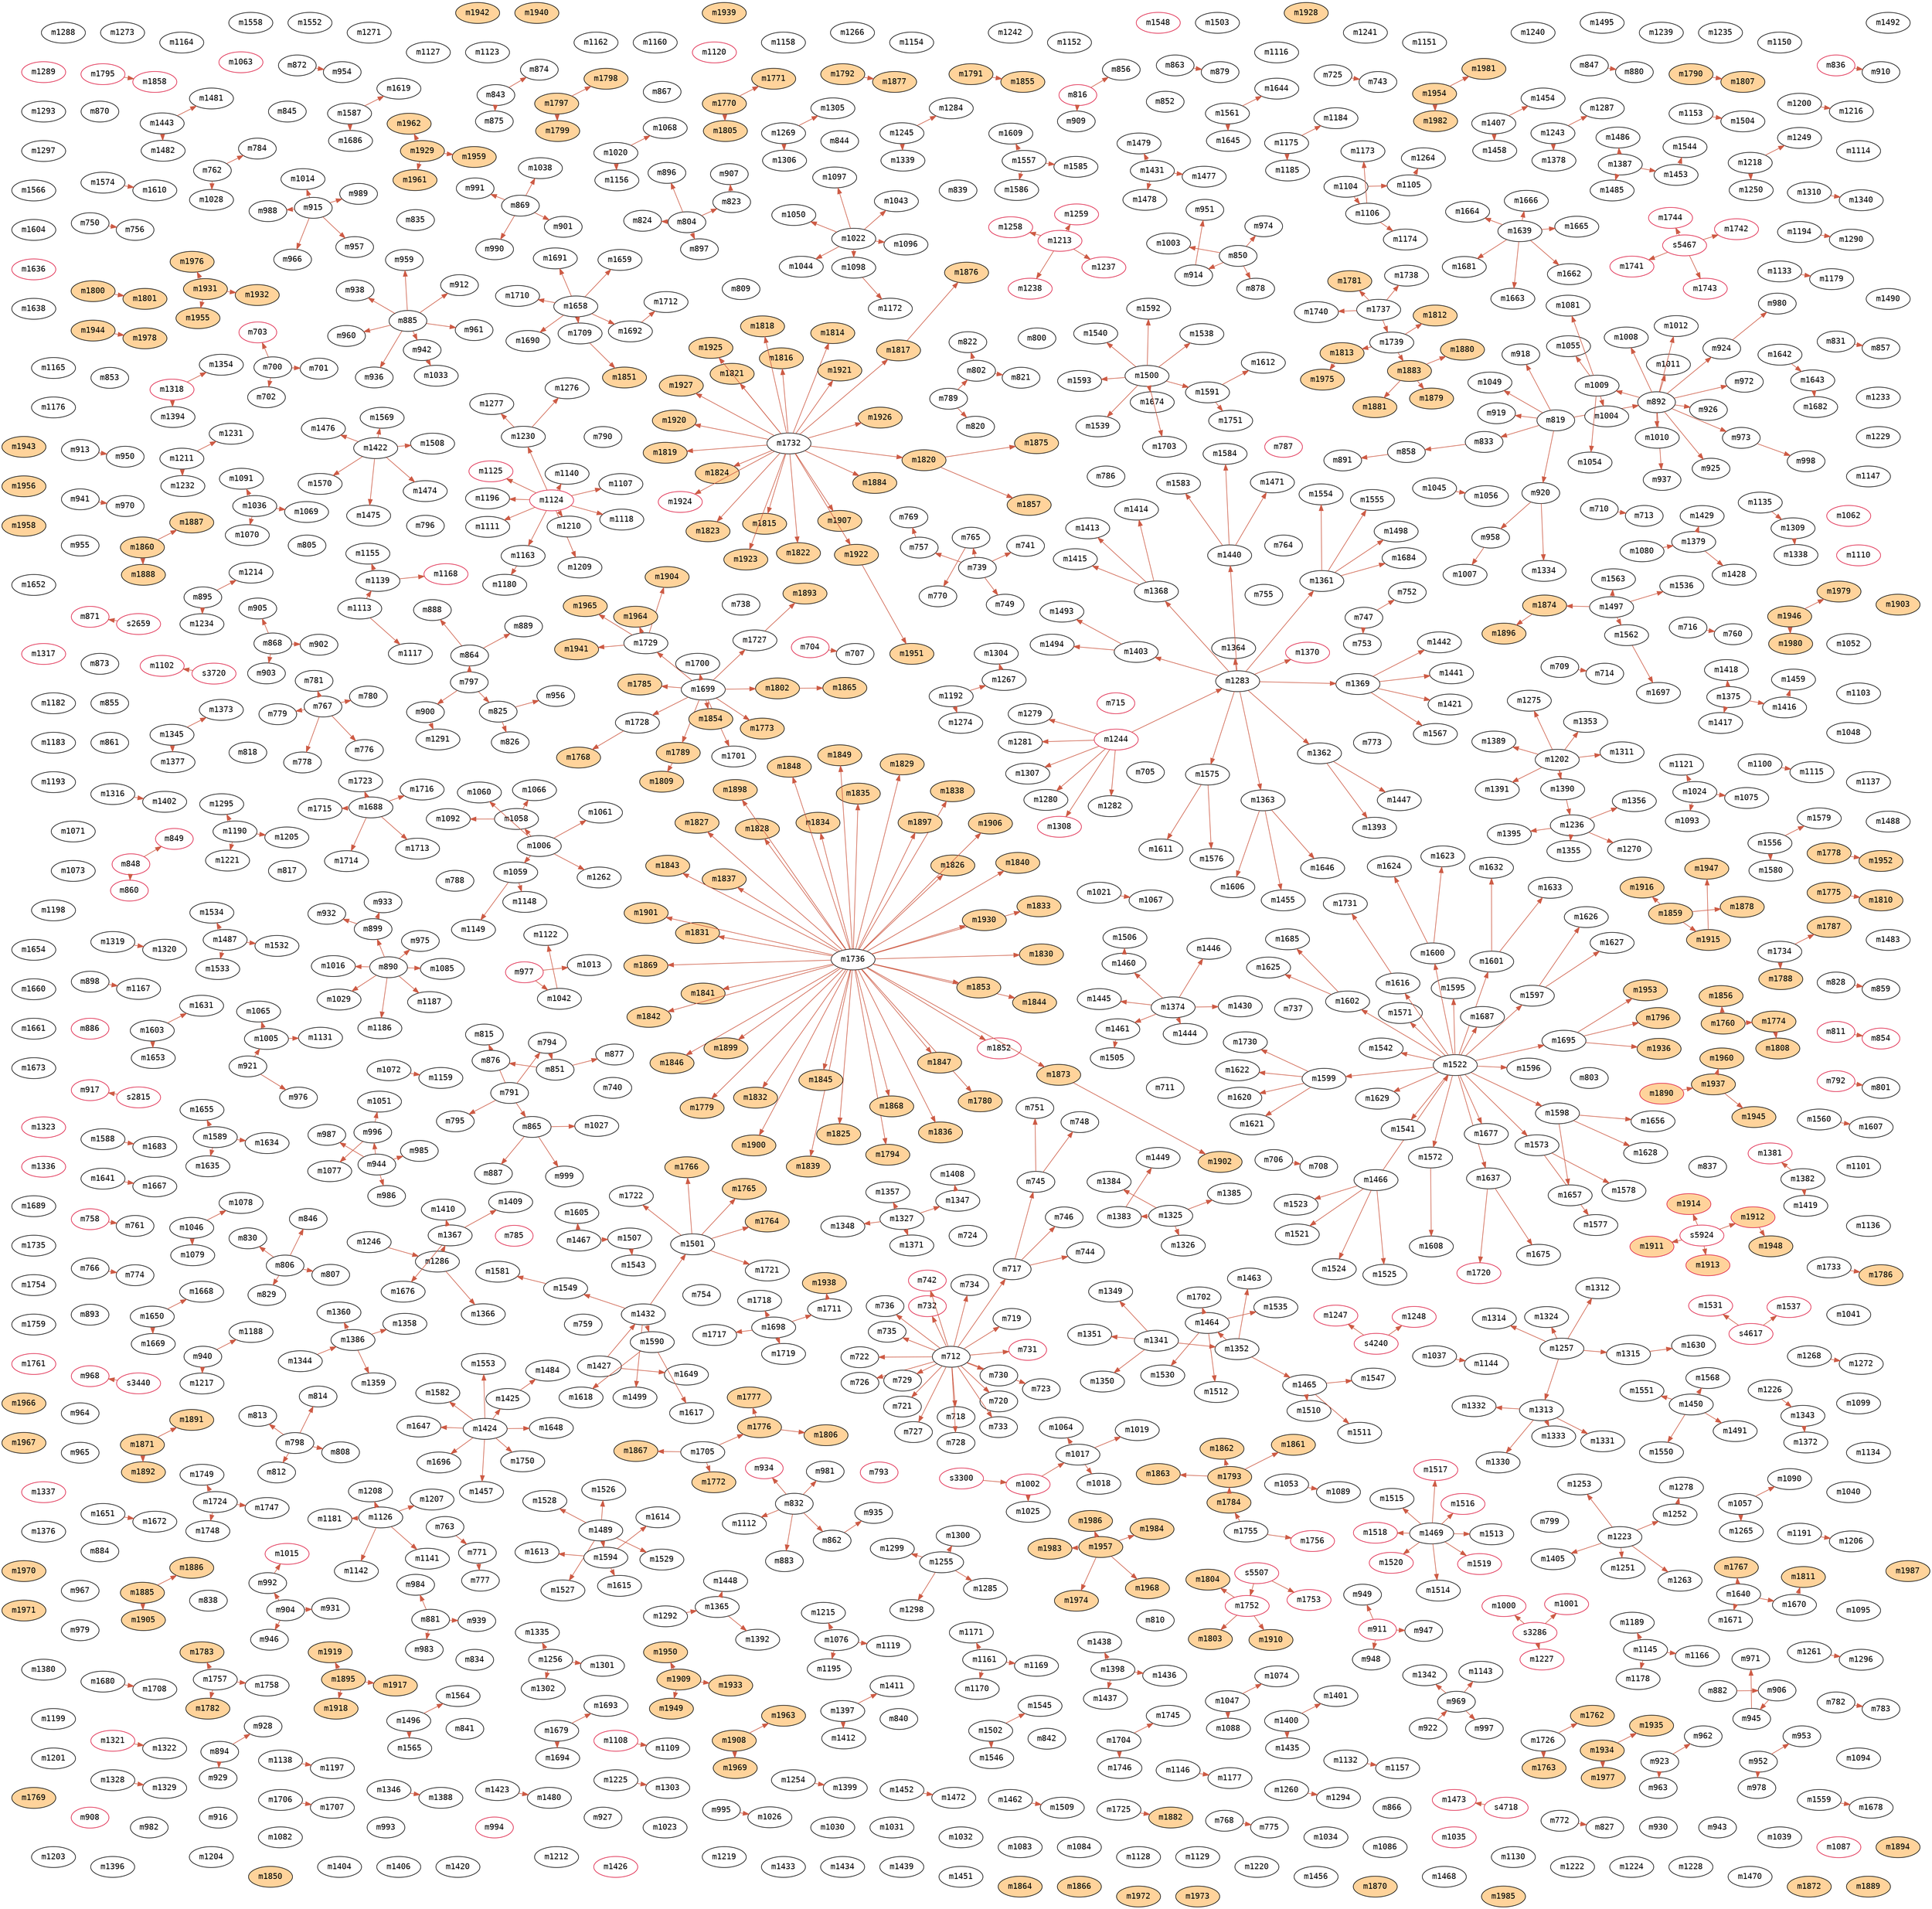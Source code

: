 digraph infections {
	graph [
		charset = "UTF-8",
		layout = fdp
	];
	node [
		fontname="Inconsolata",
		fontcolor = black,
		style = "solid,filled",
		color = black
		fillcolor = white
	];
	edge [
		color = coral3
	];
	m700;
	m701;
	m702;
	m703[color=crimson];
	m704[color=crimson];
	m705;
	m706;
	m707;
	m708;
	m709;
	m710;
	m711;
	m712;
	m713;
	m714;
	m715[color=crimson];
	m716;
	m717;
	m718;
	m719;
	m720;
	m721;
	m722;
	m723;
	m724;
	m725;
	m726;
	m727;
	m728;
	m729;
	m730;
	m731[color=crimson];
	m732[color=crimson];
	m733;
	m734;
	m735;
	m736;
	m737;
	m738;
	m739;
	m740;
	m741;
	m742[color=crimson];
	m743;
	m744;
	m745;
	m746;
	m747;
	m748;
	m749;
	m750;
	m751;
	m752;
	m753;
	m754;
	m755;
	m756;
	m757;
	m758[color=crimson];
	m759;
	m760;
	m761;
	m762;
	m763;
	m764;
	m765;
	m766;
	m767;
	m768;
	m769;
	m770;
	m771;
	m772;
	m773;
	m774;
	m775;
	m776;
	m777;
	m778;
	m779;
	m780;
	m781;
	m782;
	m783;
	m784;
	m785[color=crimson];
	m786;
	m787[color=crimson];
	m788;
	m789;
	m790;
	m791;
	m792[color=crimson];
	m793[color=crimson];
	m794;
	m795;
	m796;
	m797;
	m798;
	m799;
	m800;
	m801;
	m802;
	m803;
	m804;
	m805;
	m806;
	m807;
	m808;
	m809;
	m810;
	m811[color=crimson];
	m812;
	m813;
	m814;
	m815;
	m816[color=crimson];
	m817;
	m818;
	m819;
	m820;
	m821;
	m822;
	m823;
	m824;
	m825;
	m826;
	m827;
	m828;
	m829;
	m830;
	m831;
	m832;
	m833;
	m834;
	m835;
	m836[color=crimson];
	m837;
	m838;
	m839;
	m840;
	m841;
	m842;
	m843;
	m844;
	m845;
	m846;
	m847;
	m848[color=crimson];
	m849[color=crimson];
	m850;
	m851;
	m852;
	m853;
	m854[color=crimson];
	m855;
	m856;
	m857;
	m858;
	m859;
	m860[color=crimson];
	m861;
	m862;
	m863;
	m864;
	m865;
	m866;
	m867;
	m868;
	m869;
	m870;
	m871[color=crimson];
	m872;
	m873;
	m874;
	m875;
	m876;
	m877;
	m878;
	m879;
	m880;
	m881;
	m882;
	m883;
	m884;
	m885;
	m886[color=crimson];
	m887;
	m888;
	m889;
	m890;
	m891;
	m892;
	m893;
	m894;
	m895;
	m896;
	m897;
	m898;
	m899;
	m900;
	m901;
	m902;
	m903;
	m904;
	m905;
	m906;
	m907;
	m908[color=crimson];
	m909;
	m910;
	m911[color=crimson];
	m912;
	m913;
	m914;
	m915;
	m916;
	m917[color=crimson];
	m918;
	m919;
	m920;
	m921;
	m922;
	m923;
	m924;
	m925;
	m926;
	m927;
	m928;
	m929;
	m930;
	m931;
	m932;
	m933;
	m934[color=crimson];
	m935;
	m936;
	m937;
	m938;
	m939;
	m940;
	m941;
	m942;
	m943;
	m944;
	m945;
	m946;
	m947;
	m948;
	m949;
	m950;
	m951;
	m952;
	m953;
	m954;
	m955;
	m956;
	m957;
	m958;
	m959;
	m960;
	m961;
	m962;
	m963;
	m964;
	m965;
	m966;
	m967;
	m968[color=crimson];
	m969;
	m970;
	m971;
	m972;
	m973;
	m974;
	m975;
	m976;
	m977[color=crimson];
	m978;
	m979;
	m980;
	m981;
	m982;
	m983;
	m984;
	m985;
	m986;
	m987;
	m988;
	m989;
	m990;
	m991;
	m992;
	m993;
	m994[color=crimson];
	m995;
	m996;
	m997;
	m998;
	m999;
	m1000[color=crimson];
	m1001[color=crimson];
	m1002[color=crimson];
	m1003;
	m1004;
	m1005;
	m1006;
	m1007;
	m1008;
	m1009;
	m1010;
	m1011;
	m1012;
	m1013;
	m1014;
	m1015[color=crimson];
	m1016;
	m1017;
	m1018;
	m1019;
	m1020;
	m1021;
	m1022;
	m1023;
	m1024;
	m1025;
	m1026;
	m1027;
	m1028;
	m1029;
	m1030;
	m1031;
	m1032;
	m1033;
	m1034;
	m1035[color=crimson];
	m1036;
	m1037;
	m1038;
	m1039;
	m1040;
	m1041;
	m1042;
	m1043;
	m1044;
	m1045;
	m1046;
	m1047;
	m1048;
	m1049;
	m1050;
	m1051;
	m1052;
	m1053;
	m1054;
	m1055;
	m1056;
	m1057;
	m1058;
	m1059;
	m1060;
	m1061;
	m1062[color=crimson];
	m1063[color=crimson];
	m1064;
	m1065;
	m1066;
	m1067;
	m1068;
	m1069;
	m1070;
	m1071;
	m1072;
	m1073;
	m1074;
	m1075;
	m1076;
	m1077;
	m1078;
	m1079;
	m1080;
	m1081;
	m1082;
	m1083;
	m1084;
	m1085;
	m1086;
	m1087[color=crimson];
	m1088;
	m1089;
	m1090;
	m1091;
	m1092;
	m1093;
	m1094;
	m1095;
	m1096;
	m1097;
	m1098;
	m1099;
	m1100;
	m1101;
	m1102[color=crimson];
	m1103;
	m1104;
	m1105;
	m1106;
	m1108[color=crimson];
	m1109;
	m1110[color=crimson];
	m1111;
	m1112;
	m1113;
	m1114;
	m1115;
	m1116;
	m1117;
	m1118;
	m1119;
	m1120[color=crimson];
	m1121;
	m1122;
	m1123;
	m1124[color=crimson];
	m1125[color=crimson];
	m1126;
	m1107;
	m1127;
	m1128;
	m1129;
	m1130;
	m1131;
	m1132;
	m1133;
	m1134;
	m1135;
	m1136;
	m1137;
	m1138;
	m1139;
	m1140;
	m1141;
	m1142;
	m1143;
	m1144;
	m1145;
	m1146;
	m1147;
	m1148;
	m1149;
	m1150;
	m1151;
	m1152;
	m1153;
	m1154;
	m1155;
	m1156;
	m1157;
	m1158;
	m1159;
	m1160;
	m1161;
	m1162;
	m1163;
	m1164;
	m1165;
	m1166;
	m1167;
	m1168[color=crimson];
	m1169;
	m1170;
	m1171;
	m1172;
	m1173;
	m1174;
	m1175;
	m1176;
	m1177;
	m1178;
	m1179;
	m1180;
	m1181;
	m1182;
	m1183;
	m1184;
	m1185;
	m1186;
	m1187;
	m1188;
	m1189;
	m1190;
	m1191;
	m1192;
	m1193;
	m1194;
	m1195;
	m1196;
	m1197;
	m1198;
	m1199;
	m1200;
	m1201;
	m1202;
	m1203;
	m1204;
	m1205;
	m1206;
	m1207;
	m1208;
	m1209;
	m1210;
	m1211;
	m1212;
	m1213[color=crimson];
	m1214;
	m1215;
	m1216;
	m1217;
	m1218;
	m1219;
	m1220;
	m1221;
	m1222;
	m1223;
	m1224;
	m1225;
	m1226;
	m1227[color=crimson];
	m1228;
	m1229;
	m1230;
	m1231;
	m1232;
	m1233;
	m1234;
	m1235;
	m1236;
	m1237[color=crimson];
	m1238[color=crimson];
	m1239;
	m1240;
	m1241;
	m1242;
	m1243;
	m1244[color=crimson];
	m1245;
	m1246;
	m1247[color=crimson];
	m1248[color=crimson];
	m1249;
	m1250;
	m1251;
	m1252;
	m1253;
	m1254;
	m1255;
	m1256;
	m1257;
	m1258[color=crimson];
	m1259[color=crimson];
	m1260;
	m1261;
	m1262;
	m1263;
	m1264;
	m1266;
	m1267;
	m1268;
	m1269;
	m1270;
	m1271;
	m1272;
	m1273;
	m1274;
	m1275;
	m1276;
	m1277;
	m1278;
	m1279;
	m1280;
	m1281;
	m1282;
	m1283;
	m1284;
	m1285;
	m1286;
	m1287;
	m1288;
	m1289[color=crimson];
	m1290;
	m1291;
	m1292;
	m1293;
	m1265;
	m1294;
	m1295;
	m1296;
	m1297;
	m1298;
	m1299;
	m1300;
	m1301;
	m1302;
	m1303;
	m1304;
	m1305;
	m1306;
	m1307;
	m1308[color=crimson];
	m1309;
	m1310;
	m1311;
	m1312;
	m1313;
	m1314;
	m1315;
	m1316;
	m1317[color=crimson];
	m1318[color=crimson];
	m1319;
	m1320;
	m1321[color=crimson];
	m1322;
	m1323[color=crimson];
	m1324;
	m1325;
	m1326;
	m1327;
	m1328;
	m1329;
	m1330;
	m1331;
	m1332;
	m1333;
	m1334;
	m1335;
	m1336[color=crimson];
	m1337[color=crimson];
	m1338;
	m1339;
	m1340;
	m1341;
	m1342;
	m1343;
	m1344;
	m1345;
	m1346;
	m1347;
	m1348;
	m1349;
	m1350;
	m1351;
	m1352;
	m1353;
	m1354;
	m1355;
	m1356;
	m1357;
	m1358;
	m1359;
	m1360;
	m1361;
	m1362;
	m1363;
	m1364;
	m1365;
	m1366;
	m1367;
	m1368;
	m1369;
	m1370[color=crimson];
	m1371;
	m1372;
	m1373;
	m1374;
	m1375;
	m1376;
	m1377;
	m1378;
	m1379;
	m1380;
	m1381[color=crimson];
	m1382;
	m1383;
	m1384;
	m1385;
	m1386;
	m1387;
	m1388;
	m1389;
	m1390;
	m1391;
	m1392;
	m1393;
	m1394;
	m1395;
	m1396;
	m1397;
	m1398;
	m1399;
	m1400;
	m1401;
	m1402;
	m1403;
	m1404;
	m1405;
	m1406;
	m1407;
	m1408;
	m1409;
	m1410;
	m1411;
	m1412;
	m1413;
	m1414;
	m1415;
	m1416;
	m1417;
	m1418;
	m1419;
	m1420;
	m1421;
	m1422;
	m1423;
	m1424;
	m1425;
	m1426[color=crimson];
	m1427;
	m1428;
	m1429;
	m1430;
	m1431;
	m1432;
	m1433;
	m1434;
	m1435;
	m1436;
	m1437;
	m1438;
	m1439;
	m1440;
	m1441;
	m1442;
	m1443;
	m1444;
	m1445;
	m1446;
	m1447;
	m1448;
	m1449;
	m1450;
	m1451;
	m1452;
	m1453;
	m1454;
	m1455;
	m1456;
	m1457;
	m1458;
	m1459;
	m1460;
	m1461;
	m1462;
	m1463;
	m1464;
	m1465;
	m1466;
	m1467;
	m1468;
	m1469;
	m1470;
	m1471;
	m1472;
	m1473[color=crimson];
	m1474;
	m1475;
	m1476;
	m1477;
	m1478;
	m1479;
	m1480;
	m1481;
	m1482;
	m1483;
	m1484;
	m1485;
	m1486;
	m1487;
	m1488;
	m1489;
	m1490;
	m1491;
	m1492;
	m1493;
	m1494;
	m1495;
	m1496;
	m1497;
	m1498;
	m1499;
	m1500;
	m1501;
	m1502;
	m1503;
	m1504;
	m1505;
	m1506;
	m1507;
	m1508;
	m1509;
	m1510;
	m1511;
	m1512;
	m1513;
	m1514;
	m1515;
	m1516[color=crimson];
	m1517[color=crimson];
	m1518[color=crimson];
	m1519[color=crimson];
	m1520[color=crimson];
	m1521;
	m1522;
	m1523;
	m1524;
	m1525;
	m1526;
	m1527;
	m1528;
	m1529;
	m1530;
	m1531[color=crimson];
	m1532;
	m1533;
	m1534;
	m1535;
	m1536;
	m1537[color=crimson];
	m1538;
	m1539;
	m1540;
	m1541;
	m1542;
	m1543;
	m1544;
	m1545;
	m1546;
	m1547;
	m1548[color=crimson];
	m1549;
	m1550;
	m1551;
	m1552;
	m1553;
	m1554;
	m1555;
	m1556;
	m1557;
	m1558;
	m1559;
	m1560;
	m1561;
	m1562;
	m1563;
	m1564;
	m1565;
	m1566;
	m1567;
	m1568;
	m1569;
	m1570;
	m1571;
	m1572;
	m1573;
	m1574;
	m1575;
	m1576;
	m1577;
	m1578;
	m1579;
	m1580;
	m1581;
	m1582;
	m1583;
	m1584;
	m1585;
	m1586;
	m1587;
	m1588;
	m1589;
	m1590;
	m1591;
	m1592;
	m1593;
	m1594;
	m1595;
	m1596;
	m1597;
	m1598;
	m1599;
	m1600;
	m1601;
	m1602;
	m1603;
	m1604;
	m1605;
	m1606;
	m1607;
	m1608;
	m1609;
	m1610;
	m1611;
	m1612;
	m1613;
	m1614;
	m1615;
	m1616;
	m1617;
	m1618;
	m1619;
	m1620;
	m1621;
	m1622;
	m1623;
	m1624;
	m1625;
	m1626;
	m1627;
	m1628;
	m1629;
	m1630;
	m1631;
	m1632;
	m1633;
	m1634;
	m1635;
	m1636[color=crimson];
	m1637;
	m1638;
	m1639;
	m1640;
	m1641;
	m1642;
	m1643;
	m1644;
	m1645;
	m1646;
	m1647;
	m1648;
	m1649;
	m1650;
	m1651;
	m1652;
	m1653;
	m1654;
	m1655;
	m1656;
	m1657;
	m1658;
	m1659;
	m1660;
	m1661;
	m1662;
	m1663;
	m1664;
	m1665;
	m1666;
	m1667;
	m1668;
	m1669;
	m1670;
	m1671;
	m1672;
	m1673;
	m1674;
	m1675;
	m1676;
	m1677;
	m1678;
	m1679;
	m1680;
	m1681;
	m1682;
	m1683;
	m1684;
	m1685;
	m1686;
	m1687;
	m1688;
	m1689;
	m1690;
	m1691;
	m1692;
	m1693;
	m1694;
	m1695;
	m1696;
	m1697;
	m1698;
	m1699;
	m1700;
	m1701;
	m1702;
	m1703;
	m1704;
	m1705;
	m1706;
	m1707;
	m1708;
	m1709;
	m1710;
	m1711;
	m1712;
	m1713;
	m1714;
	m1715;
	m1716;
	m1717;
	m1718;
	m1719;
	m1720[color=crimson];
	m1721;
	m1722;
	m1723;
	m1724;
	m1725;
	m1726;
	m1727;
	m1728;
	m1729;
	m1730;
	m1731;
	m1732;
	m1733;
	m1734;
	m1735;
	m1736;
	m1737;
	m1738;
	m1739;
	m1740;
	m1741[color=crimson];
	m1742[color=crimson];
	m1743[color=crimson];
	m1744[color=crimson];
	m1745;
	m1746;
	m1747;
	m1748;
	m1749;
	m1750;
	m1751;
	m1752[color=crimson];
	m1753[color=crimson];
	m1754;
	m1755;
	m1756[color=crimson];
	m1757;
	m1758;
	m1759;
	m1760[fillcolor=burlywood1];
	m1761[color=crimson];
	m1762[fillcolor=burlywood1];
	m1763[fillcolor=burlywood1];
	m1764[fillcolor=burlywood1];
	m1765[fillcolor=burlywood1];
	m1766[fillcolor=burlywood1];
	m1767[fillcolor=burlywood1];
	m1768[fillcolor=burlywood1];
	m1769[fillcolor=burlywood1];
	m1770[fillcolor=burlywood1];
	m1771[fillcolor=burlywood1];
	m1772[fillcolor=burlywood1];
	m1773[fillcolor=burlywood1];
	m1774[fillcolor=burlywood1];
	m1775[fillcolor=burlywood1];
	m1776[fillcolor=burlywood1];
	m1777[fillcolor=burlywood1];
	m1778[fillcolor=burlywood1];
	m1779[fillcolor=burlywood1];
	m1780[fillcolor=burlywood1];
	m1781[fillcolor=burlywood1];
	m1782[fillcolor=burlywood1];
	m1783[fillcolor=burlywood1];
	m1784[fillcolor=burlywood1];
	m1785[fillcolor=burlywood1];
	m1786[fillcolor=burlywood1];
	m1787[fillcolor=burlywood1];
	m1788[fillcolor=burlywood1];
	m1789[fillcolor=burlywood1];
	m1790[fillcolor=burlywood1];
	m1791[fillcolor=burlywood1];
	m1792[fillcolor=burlywood1];
	m1793[fillcolor=burlywood1];
	m1794[fillcolor=burlywood1];
	m1795[color=crimson];
	m1796[fillcolor=burlywood1];
	m1797[fillcolor=burlywood1];
	m1798[fillcolor=burlywood1];
	m1799[fillcolor=burlywood1];
	m1800[fillcolor=burlywood1];
	m1801[fillcolor=burlywood1];
	m1802[fillcolor=burlywood1];
	m1803[fillcolor=burlywood1];
	m1804[fillcolor=burlywood1];
	m1805[fillcolor=burlywood1];
	m1806[fillcolor=burlywood1];
	m1807[fillcolor=burlywood1];
	m1808[fillcolor=burlywood1];
	m1809[fillcolor=burlywood1];
	m1810[fillcolor=burlywood1];
	m1811[fillcolor=burlywood1];
	m1812[fillcolor=burlywood1];
	m1813[fillcolor=burlywood1];
	m1814[fillcolor=burlywood1];
	m1815[fillcolor=burlywood1];
	m1816[fillcolor=burlywood1];
	m1817[fillcolor=burlywood1];
	m1818[fillcolor=burlywood1];
	m1819[fillcolor=burlywood1];
	m1820[fillcolor=burlywood1];
	m1821[fillcolor=burlywood1];
	m1822[fillcolor=burlywood1];
	m1823[fillcolor=burlywood1];
	m1824[fillcolor=burlywood1];
	m1825[fillcolor=burlywood1];
	m1826[fillcolor=burlywood1];
	m1827[fillcolor=burlywood1];
	m1828[fillcolor=burlywood1];
	m1829[fillcolor=burlywood1];
	m1830[fillcolor=burlywood1];
	m1831[fillcolor=burlywood1];
	m1832[fillcolor=burlywood1];
	m1833[fillcolor=burlywood1];
	m1834[fillcolor=burlywood1];
	m1835[fillcolor=burlywood1];
	m1836[fillcolor=burlywood1];
	m1837[fillcolor=burlywood1];
	m1838[fillcolor=burlywood1];
	m1839[fillcolor=burlywood1];
	m1840[fillcolor=burlywood1];
	m1841[fillcolor=burlywood1];
	m1842[fillcolor=burlywood1];
	m1843[fillcolor=burlywood1];
	m1844[fillcolor=burlywood1];
	m1845[fillcolor=burlywood1];
	m1846[fillcolor=burlywood1];
	m1847[fillcolor=burlywood1];
	m1848[fillcolor=burlywood1];
	m1849[fillcolor=burlywood1];
	m1850[fillcolor=burlywood1];
	m1851[fillcolor=burlywood1];
	m1852[color=crimson];
	m1853[fillcolor=burlywood1];
	m1854[fillcolor=burlywood1];
	m1855[fillcolor=burlywood1];
	m1856[fillcolor=burlywood1];
	m1857[fillcolor=burlywood1];
	m1858[color=crimson];
	m1859[fillcolor=burlywood1];
	m1860[fillcolor=burlywood1];
	m1861[fillcolor=burlywood1];
	m1862[fillcolor=burlywood1];
	m1863[fillcolor=burlywood1];
	m1864[fillcolor=burlywood1];
	m1865[fillcolor=burlywood1];
	m1866[fillcolor=burlywood1];
	m1867[fillcolor=burlywood1];
	m1868[fillcolor=burlywood1];
	m1869[fillcolor=burlywood1];
	m1870[fillcolor=burlywood1];
	m1871[fillcolor=burlywood1];
	m1872[fillcolor=burlywood1];
	m1873[fillcolor=burlywood1];
	m1874[fillcolor=burlywood1];
	m1875[fillcolor=burlywood1];
	m1876[fillcolor=burlywood1];
	m1877[fillcolor=burlywood1];
	m1878[fillcolor=burlywood1];
	m1879[fillcolor=burlywood1];
	m1880[fillcolor=burlywood1];
	m1881[fillcolor=burlywood1];
	m1882[fillcolor=burlywood1];
	m1883[fillcolor=burlywood1];
	m1884[fillcolor=burlywood1];
	m1885[fillcolor=burlywood1];
	m1886[fillcolor=burlywood1];
	m1887[fillcolor=burlywood1];
	m1888[fillcolor=burlywood1];
	m1889[fillcolor=burlywood1];
	m1890[color=crimson,fillcolor=burlywood1];
	m1891[fillcolor=burlywood1];
	m1892[fillcolor=burlywood1];
	m1893[fillcolor=burlywood1];
	m1894[fillcolor=burlywood1];
	m1895[fillcolor=burlywood1];
	m1896[fillcolor=burlywood1];
	m1897[fillcolor=burlywood1];
	m1898[fillcolor=burlywood1];
	m1899[fillcolor=burlywood1];
	m1900[fillcolor=burlywood1];
	m1901[fillcolor=burlywood1];
	m1902[fillcolor=burlywood1];
	m1903[fillcolor=burlywood1];
	m1904[fillcolor=burlywood1];
	m1905[fillcolor=burlywood1];
	m1906[fillcolor=burlywood1];
	m1907[fillcolor=burlywood1];
	m1908[fillcolor=burlywood1];
	m1909[fillcolor=burlywood1];
	m1910[fillcolor=burlywood1];
	m1911[color=crimson,fillcolor=burlywood1];
	m1912[color=crimson,fillcolor=burlywood1];
	m1913[color=crimson,fillcolor=burlywood1];
	m1914[color=crimson,fillcolor=burlywood1];
	m1915[fillcolor=burlywood1];
	m1916[fillcolor=burlywood1];
	m1917[fillcolor=burlywood1];
	m1918[fillcolor=burlywood1];
	m1919[fillcolor=burlywood1];
	m1920[fillcolor=burlywood1];
	m1921[fillcolor=burlywood1];
	m1922[fillcolor=burlywood1];
	m1923[fillcolor=burlywood1];
	m1924[color=crimson];
	m1925[fillcolor=burlywood1];
	m1926[fillcolor=burlywood1];
	m1927[fillcolor=burlywood1];
	m1928[fillcolor=burlywood1];
	m1929[fillcolor=burlywood1];
	m1930[fillcolor=burlywood1];
	m1931[fillcolor=burlywood1];
	m1932[fillcolor=burlywood1];
	m1933[fillcolor=burlywood1];
	m1934[fillcolor=burlywood1];
	m1935[fillcolor=burlywood1];
	m1936[fillcolor=burlywood1];
	m1937[fillcolor=burlywood1];
	m1938[fillcolor=burlywood1];
	m1939[fillcolor=burlywood1];
	m1940[fillcolor=burlywood1];
	m1941[fillcolor=burlywood1];
	m1942[fillcolor=burlywood1];
	m1943[fillcolor=burlywood1];
	m1944[fillcolor=burlywood1];
	m1945[fillcolor=burlywood1];
	m1946[fillcolor=burlywood1];
	m1947[fillcolor=burlywood1];
	m1948[fillcolor=burlywood1];
	m1949[fillcolor=burlywood1];
	m1950[fillcolor=burlywood1];
	m1951[fillcolor=burlywood1];
	m1952[fillcolor=burlywood1];
	m1953[fillcolor=burlywood1];
	m1954[fillcolor=burlywood1];
	m1955[fillcolor=burlywood1];
	m1956[fillcolor=burlywood1];
	m1957[fillcolor=burlywood1];
	m1958[fillcolor=burlywood1];
	m1959[fillcolor=burlywood1];
	m1960[fillcolor=burlywood1];
	m1961[fillcolor=burlywood1];
	m1962[fillcolor=burlywood1];
	m1963[fillcolor=burlywood1];
	m1964[fillcolor=burlywood1];
	m1965[fillcolor=burlywood1];
	m1966[fillcolor=burlywood1];
	m1967[fillcolor=burlywood1];
	m1968[fillcolor=burlywood1];
	m1969[fillcolor=burlywood1];
	m1970[fillcolor=burlywood1];
	m1971[fillcolor=burlywood1];
	m1972[fillcolor=burlywood1];
	m1973[fillcolor=burlywood1];
	m1974[fillcolor=burlywood1];
	m1975[fillcolor=burlywood1];
	m1976[fillcolor=burlywood1];
	m1977[fillcolor=burlywood1];
	m1978[fillcolor=burlywood1];
	m1979[fillcolor=burlywood1];
	m1980[fillcolor=burlywood1];
	m1981[fillcolor=burlywood1];
	m1982[fillcolor=burlywood1];
	m1983[fillcolor=burlywood1];
	m1984[fillcolor=burlywood1];
	m1985[fillcolor=burlywood1];
	m1986[fillcolor=burlywood1];
	m1987[fillcolor=burlywood1];
	s2659[color=crimson];
	s2815[color=crimson];
	s3286[color=crimson];
	s3300[color=crimson];
	s3440[color=crimson];
	s3720[color=crimson];
	s4240[color=crimson];
	s4617[color=crimson];
	s4718[color=crimson];
	s5467[color=crimson];
	s5507[color=crimson];
	s5924[color=crimson];
	m700->m701;
	m700->m702;
	m700->m703;
	m704->m707;
	m706->m708;
	m710->m713;
	m709->m714;
	m712->m717;
	m712->m718;
	m712->m719;
	m712->m720;
	m712->m721;
	m712->m722;
	m712->m723;
	m712->m726;
	m712->m727;
	m712->m728;
	m712->m729;
	m712->m730;
	m712->m731;
	m712->m732;
	m712->m733;
	m712->m734;
	m712->m735;
	m712->m736;
	m739->m741;
	m712->m742;
	m725->m743;
	m717->m744;
	m717->m745;
	m717->m746;
	m745->m748;
	m739->m749;
	m745->m751;
	m747->m752;
	m747->m753;
	m750->m756;
	m739->m757;
	m716->m760;
	m758->m761;
	m739->m765;
	m757->m769;
	m765->m770;
	m763->m771;
	m766->m774;
	m768->m775;
	m767->m776;
	m771->m777;
	m767->m778;
	m767->m779;
	m767->m780;
	m767->m781;
	m782->m783;
	m762->m784;
	m791->m794;
	m791->m795;
	m792->m801;
	m789->m802;
	m806->m807;
	m798->m808;
	m798->m812;
	m798->m813;
	m798->m814;
	m791->m815;
	m789->m820;
	m802->m821;
	m802->m822;
	m804->m823;
	m804->m824;
	m797->m825;
	m825->m826;
	m772->m827;
	m806->m829;
	m806->m830;
	m819->m833;
	m806->m846;
	m848->m849;
	m794->m851;
	m811->m854;
	m816->m856;
	m831->m857;
	m833->m858;
	m828->m859;
	m848->m860;
	m832->m862;
	m797->m864;
	m791->m865;
	s2659->m871;
	m843->m874;
	m843->m875;
	m851->m876;
	m851->m877;
	m850->m878;
	m863->m879;
	m847->m880;
	m832->m883;
	m865->m887;
	m864->m888;
	m864->m889;
	m858->m891;
	m819->m892;
	m804->m896;
	m804->m897;
	m890->m899;
	m797->m900;
	m869->m901;
	m868->m902;
	m868->m903;
	m868->m905;
	m882->m906;
	m823->m907;
	m816->m909;
	m836->m910;
	m885->m912;
	m850->m914;
	s2815->m917;
	m819->m918;
	m819->m919;
	m819->m920;
	m892->m924;
	m892->m925;
	m892->m926;
	m894->m928;
	m894->m929;
	m904->m931;
	m899->m932;
	m899->m933;
	m832->m934;
	m862->m935;
	m885->m936;
	m892->m937;
	m885->m938;
	m881->m939;
	m885->m942;
	m906->m945;
	m904->m946;
	m911->m947;
	m911->m948;
	m911->m949;
	m913->m950;
	m914->m951;
	m952->m953;
	m872->m954;
	m825->m956;
	m915->m957;
	m920->m958;
	m885->m959;
	m885->m960;
	m885->m961;
	m923->m962;
	m923->m963;
	m915->m966;
	s3440->m968;
	m922->m969;
	m941->m970;
	m945->m971;
	m892->m972;
	m892->m973;
	m850->m974;
	m890->m975;
	m921->m976;
	m952->m978;
	m924->m980;
	m832->m981;
	m881->m983;
	m881->m984;
	m944->m985;
	m944->m986;
	m944->m987;
	m915->m988;
	m915->m989;
	m869->m990;
	m869->m991;
	m904->m992;
	m944->m996;
	m969->m997;
	m973->m998;
	m865->m999;
	s3286->m1000;
	s3286->m1001;
	s3300->m1002;
	m850->m1003;
	m1009->m1004;
	m921->m1005;
	m958->m1007;
	m892->m1008;
	m892->m1009;
	m892->m1010;
	m892->m1011;
	m892->m1012;
	m977->m1013;
	m915->m1014;
	m992->m1015;
	m890->m1016;
	m1002->m1017;
	m1017->m1018;
	m1017->m1019;
	m1002->m1025;
	m995->m1026;
	m865->m1027;
	m762->m1028;
	m890->m1029;
	m942->m1033;
	m869->m1038;
	m977->m1042;
	m1022->m1043;
	m1022->m1044;
	m819->m1049;
	m1022->m1050;
	m996->m1051;
	m1009->m1054;
	m1009->m1055;
	m1045->m1056;
	m1006->m1058;
	m1006->m1059;
	m1006->m1060;
	m1006->m1061;
	m1017->m1064;
	m1005->m1065;
	m1058->m1066;
	m1021->m1067;
	m1020->m1068;
	m1036->m1069;
	m1036->m1070;
	m1047->m1074;
	m1024->m1075;
	m996->m1077;
	m1046->m1078;
	m1046->m1079;
	m1009->m1081;
	m890->m1085;
	m1047->m1088;
	m1053->m1089;
	m1057->m1090;
	m1036->m1091;
	m1058->m1092;
	m1024->m1093;
	m1022->m1096;
	m1022->m1097;
	m1022->m1098;
	s3720->m1102;
	m1104->m1105;
	m1104->m1106;
	m1108->m1109;
	m1124->m1111;
	m832->m1112;
	m1100->m1115;
	m1113->m1117;
	m1124->m1118;
	m1076->m1119;
	m1024->m1121;
	m1042->m1122;
	m1124->m1125;
	m1124->m1107;
	m1005->m1131;
	m1113->m1139;
	m1124->m1140;
	m1126->m1141;
	m1126->m1142;
	m969->m1143;
	m1037->m1144;
	m1059->m1148;
	m1059->m1149;
	m1139->m1155;
	m1020->m1156;
	m1132->m1157;
	m1072->m1159;
	m1124->m1163;
	m1145->m1166;
	m898->m1167;
	m1139->m1168;
	m1161->m1169;
	m1161->m1170;
	m1161->m1171;
	m1098->m1172;
	m1106->m1173;
	m1106->m1174;
	m1146->m1177;
	m1145->m1178;
	m1133->m1179;
	m1163->m1180;
	m1126->m1181;
	m1175->m1184;
	m1175->m1185;
	m890->m1186;
	m890->m1187;
	m940->m1188;
	m1145->m1189;
	m1076->m1195;
	m1124->m1196;
	m1138->m1197;
	m1190->m1205;
	m1191->m1206;
	m1126->m1207;
	m1126->m1208;
	m1124->m1209;
	m1124->m1210;
	m895->m1214;
	m1076->m1215;
	m1200->m1216;
	m940->m1217;
	m1190->m1221;
	s3286->m1227;
	m1124->m1230;
	m1211->m1231;
	m1211->m1232;
	m895->m1234;
	m1202->m1236;
	m1213->m1237;
	m1213->m1238;
	s4240->m1247;
	s4240->m1248;
	m1218->m1249;
	m1218->m1250;
	m1223->m1251;
	m1223->m1252;
	m1223->m1253;
	m1213->m1258;
	m1213->m1259;
	m1006->m1262;
	m1223->m1263;
	m1105->m1264;
	m1192->m1267;
	m1236->m1270;
	m1268->m1272;
	m1192->m1274;
	m1202->m1275;
	m1230->m1276;
	m1230->m1277;
	m1252->m1278;
	m1244->m1279;
	m1244->m1280;
	m1244->m1281;
	m1244->m1282;
	m1244->m1283;
	m1245->m1284;
	m1255->m1285;
	m1246->m1286;
	m1243->m1287;
	m1194->m1290;
	m900->m1291;
	m1057->m1265;
	m1260->m1294;
	m1190->m1295;
	m1261->m1296;
	m1255->m1298;
	m1255->m1299;
	m1255->m1300;
	m1256->m1301;
	m1256->m1302;
	m1225->m1303;
	m1267->m1304;
	m1269->m1305;
	m1269->m1306;
	m1244->m1307;
	m1244->m1308;
	m1135->m1309;
	m1202->m1311;
	m1257->m1312;
	m1257->m1313;
	m1257->m1314;
	m1257->m1315;
	m1319->m1320;
	m1321->m1322;
	m1257->m1324;
	m1325->m1326;
	m1328->m1329;
	m1313->m1330;
	m1313->m1331;
	m1313->m1332;
	m1313->m1333;
	m920->m1334;
	m1256->m1335;
	m1309->m1338;
	m1245->m1339;
	m1310->m1340;
	m969->m1342;
	m1226->m1343;
	m1327->m1347;
	m1327->m1348;
	m1341->m1349;
	m1341->m1350;
	m1341->m1351;
	m1341->m1352;
	m1202->m1353;
	m1318->m1354;
	m1236->m1355;
	m1236->m1356;
	m1327->m1357;
	m1386->m1358;
	m1386->m1359;
	m1386->m1360;
	m1283->m1361;
	m1283->m1362;
	m1283->m1363;
	m1283->m1364;
	m1292->m1365;
	m1286->m1366;
	m1286->m1367;
	m1283->m1368;
	m1283->m1369;
	m1283->m1370;
	m1327->m1371;
	m1343->m1372;
	m1345->m1373;
	m1345->m1377;
	m1243->m1378;
	m1080->m1379;
	m1382->m1381;
	m1325->m1383;
	m1325->m1384;
	m1325->m1385;
	m1344->m1386;
	m1346->m1388;
	m1202->m1389;
	m1202->m1390;
	m1202->m1391;
	m1365->m1392;
	m1362->m1393;
	m1318->m1394;
	m1236->m1395;
	m1254->m1399;
	m1400->m1401;
	m1316->m1402;
	m1283->m1403;
	m1223->m1405;
	m1347->m1408;
	m1367->m1409;
	m1367->m1410;
	m1397->m1411;
	m1397->m1412;
	m1368->m1413;
	m1368->m1414;
	m1368->m1415;
	m1375->m1416;
	m1375->m1417;
	m1375->m1418;
	m1382->m1419;
	m1369->m1421;
	m1424->m1425;
	m1379->m1428;
	m1379->m1429;
	m1374->m1430;
	m1427->m1432;
	m1400->m1435;
	m1398->m1436;
	m1398->m1437;
	m1398->m1438;
	m1283->m1440;
	m1369->m1441;
	m1369->m1442;
	m1374->m1444;
	m1374->m1445;
	m1374->m1446;
	m1362->m1447;
	m1365->m1448;
	m1383->m1449;
	m1387->m1453;
	m1407->m1454;
	m1363->m1455;
	m1424->m1457;
	m1407->m1458;
	m1416->m1459;
	m1374->m1460;
	m1374->m1461;
	m1352->m1463;
	m1352->m1464;
	m1352->m1465;
	m1440->m1471;
	m1452->m1472;
	s4718->m1473;
	m1422->m1474;
	m1422->m1475;
	m1422->m1476;
	m1431->m1477;
	m1431->m1478;
	m1431->m1479;
	m1423->m1480;
	m1443->m1481;
	m1443->m1482;
	m1425->m1484;
	m1387->m1485;
	m1387->m1486;
	m1450->m1491;
	m1403->m1493;
	m1403->m1494;
	m1361->m1498;
	m1432->m1499;
	m1432->m1501;
	m1153->m1504;
	m1461->m1505;
	m1460->m1506;
	m1467->m1507;
	m1422->m1508;
	m1462->m1509;
	m1465->m1510;
	m1465->m1511;
	m1464->m1512;
	m1469->m1513;
	m1469->m1514;
	m1469->m1515;
	m1469->m1516;
	m1469->m1517;
	m1469->m1518;
	m1469->m1519;
	m1469->m1520;
	m1466->m1521;
	m1466->m1522;
	m1466->m1523;
	m1466->m1524;
	m1466->m1525;
	m1489->m1526;
	m1489->m1527;
	m1489->m1528;
	m1489->m1529;
	m1464->m1530;
	s4617->m1531;
	m1487->m1532;
	m1487->m1533;
	m1487->m1534;
	m1464->m1535;
	m1497->m1536;
	s4617->m1537;
	m1500->m1538;
	m1500->m1539;
	m1500->m1540;
	m1522->m1541;
	m1522->m1542;
	m1507->m1543;
	m1453->m1544;
	m1502->m1545;
	m1502->m1546;
	m1465->m1547;
	m1432->m1549;
	m1450->m1550;
	m1450->m1551;
	m1424->m1553;
	m1361->m1554;
	m1361->m1555;
	m1497->m1562;
	m1497->m1563;
	m1496->m1564;
	m1496->m1565;
	m1369->m1567;
	m1450->m1568;
	m1422->m1569;
	m1422->m1570;
	m1522->m1571;
	m1522->m1572;
	m1522->m1573;
	m1283->m1575;
	m1575->m1576;
	m1573->m1577;
	m1573->m1578;
	m1556->m1579;
	m1556->m1580;
	m1549->m1581;
	m1424->m1582;
	m1440->m1583;
	m1440->m1584;
	m1557->m1585;
	m1557->m1586;
	m1432->m1590;
	m1500->m1591;
	m1500->m1592;
	m1500->m1593;
	m1489->m1594;
	m1522->m1595;
	m1522->m1596;
	m1522->m1597;
	m1522->m1598;
	m1522->m1599;
	m1522->m1600;
	m1522->m1601;
	m1522->m1602;
	m1467->m1605;
	m1363->m1606;
	m1560->m1607;
	m1572->m1608;
	m1557->m1609;
	m1574->m1610;
	m1575->m1611;
	m1591->m1612;
	m1594->m1613;
	m1594->m1614;
	m1594->m1615;
	m1522->m1616;
	m1590->m1617;
	m1590->m1618;
	m1587->m1619;
	m1599->m1620;
	m1599->m1621;
	m1599->m1622;
	m1600->m1623;
	m1600->m1624;
	m1602->m1625;
	m1597->m1626;
	m1597->m1627;
	m1598->m1628;
	m1522->m1629;
	m1315->m1630;
	m1603->m1631;
	m1601->m1632;
	m1601->m1633;
	m1589->m1634;
	m1589->m1635;
	m1522->m1637;
	m1642->m1643;
	m1561->m1644;
	m1561->m1645;
	m1363->m1646;
	m1424->m1647;
	m1424->m1648;
	m1427->m1649;
	m1603->m1653;
	m1589->m1655;
	m1598->m1656;
	m1598->m1657;
	m1658->m1659;
	m1639->m1662;
	m1639->m1663;
	m1639->m1664;
	m1639->m1665;
	m1639->m1666;
	m1641->m1667;
	m1650->m1668;
	m1650->m1669;
	m1640->m1670;
	m1640->m1671;
	m1651->m1672;
	m1500->m1674;
	m1637->m1675;
	m1367->m1676;
	m1522->m1677;
	m1559->m1678;
	m1639->m1681;
	m1643->m1682;
	m1588->m1683;
	m1361->m1684;
	m1602->m1685;
	m1587->m1686;
	m1522->m1687;
	m1658->m1690;
	m1658->m1691;
	m1658->m1692;
	m1679->m1693;
	m1679->m1694;
	m1522->m1695;
	m1424->m1696;
	m1562->m1697;
	m1699->m1700;
	m1699->m1701;
	m1464->m1702;
	m1500->m1703;
	m1706->m1707;
	m1680->m1708;
	m1658->m1709;
	m1658->m1710;
	m1698->m1711;
	m1692->m1712;
	m1688->m1713;
	m1688->m1714;
	m1688->m1715;
	m1688->m1716;
	m1698->m1717;
	m1698->m1718;
	m1698->m1719;
	m1637->m1720;
	m1501->m1721;
	m1501->m1722;
	m1688->m1723;
	m1699->m1727;
	m1699->m1728;
	m1699->m1729;
	m1599->m1730;
	m1616->m1731;
	m1737->m1738;
	m1737->m1739;
	m1737->m1740;
	s5467->m1741;
	s5467->m1742;
	s5467->m1743;
	s5467->m1744;
	m1704->m1745;
	m1704->m1746;
	m1724->m1747;
	m1724->m1748;
	m1724->m1749;
	m1424->m1750;
	m1591->m1751;
	s5507->m1752;
	s5507->m1753;
	m1755->m1756;
	m1757->m1758;
	m1726->m1762;
	m1726->m1763;
	m1501->m1764;
	m1501->m1765;
	m1501->m1766;
	m1640->m1767;
	m1728->m1768;
	m1770->m1771;
	m1705->m1772;
	m1699->m1773;
	m1760->m1774;
	m1705->m1776;
	m1776->m1777;
	m1736->m1779;
	m1736->m1780;
	m1737->m1781;
	m1757->m1782;
	m1757->m1783;
	m1755->m1784;
	m1699->m1785;
	m1733->m1786;
	m1734->m1787;
	m1734->m1788;
	m1699->m1789;
	m1784->m1793;
	m1736->m1794;
	m1695->m1796;
	m1797->m1798;
	m1797->m1799;
	m1800->m1801;
	m1699->m1802;
	m1752->m1803;
	m1752->m1804;
	m1770->m1805;
	m1776->m1806;
	m1790->m1807;
	m1774->m1808;
	m1789->m1809;
	m1775->m1810;
	m1670->m1811;
	m1739->m1812;
	m1739->m1813;
	m1732->m1814;
	m1732->m1815;
	m1732->m1816;
	m1732->m1817;
	m1732->m1818;
	m1732->m1819;
	m1732->m1820;
	m1732->m1821;
	m1732->m1822;
	m1732->m1823;
	m1732->m1824;
	m1736->m1825;
	m1736->m1826;
	m1736->m1827;
	m1736->m1828;
	m1736->m1829;
	m1736->m1830;
	m1736->m1831;
	m1736->m1832;
	m1736->m1833;
	m1736->m1834;
	m1736->m1835;
	m1736->m1836;
	m1736->m1837;
	m1736->m1838;
	m1736->m1839;
	m1736->m1840;
	m1736->m1841;
	m1736->m1842;
	m1736->m1843;
	m1736->m1844;
	m1736->m1845;
	m1736->m1846;
	m1736->m1847;
	m1736->m1848;
	m1736->m1849;
	m1709->m1851;
	m1736->m1852;
	m1736->m1853;
	m1699->m1854;
	m1791->m1855;
	m1760->m1856;
	m1820->m1857;
	m1795->m1858;
	m1793->m1861;
	m1793->m1862;
	m1793->m1863;
	m1802->m1865;
	m1705->m1867;
	m1736->m1868;
	m1736->m1869;
	m1736->m1873;
	m1497->m1874;
	m1820->m1875;
	m1817->m1876;
	m1792->m1877;
	m1859->m1878;
	m1883->m1879;
	m1883->m1880;
	m1883->m1881;
	m1725->m1882;
	m1739->m1883;
	m1732->m1884;
	m1885->m1886;
	m1860->m1887;
	m1860->m1888;
	m1871->m1891;
	m1871->m1892;
	m1727->m1893;
	m1874->m1896;
	m1736->m1897;
	m1736->m1898;
	m1736->m1899;
	m1736->m1900;
	m1736->m1901;
	m1873->m1902;
	m1729->m1904;
	m1885->m1905;
	m1736->m1906;
	m1732->m1907;
	m1752->m1910;
	s5924->m1911;
	s5924->m1912;
	s5924->m1913;
	s5924->m1914;
	m1859->m1915;
	m1859->m1916;
	m1895->m1917;
	m1895->m1918;
	m1895->m1919;
	m1732->m1920;
	m1732->m1921;
	m1732->m1922;
	m1732->m1923;
	m1732->m1924;
	m1732->m1925;
	m1732->m1926;
	m1732->m1927;
	m1736->m1930;
	m1931->m1932;
	m1909->m1933;
	m1934->m1935;
	m1695->m1936;
	m1890->m1937;
	m1711->m1938;
	m1729->m1941;
	m1937->m1945;
	m1915->m1947;
	m1912->m1948;
	m1909->m1949;
	m1909->m1950;
	m1922->m1951;
	m1778->m1952;
	m1695->m1953;
	m1931->m1955;
	m1929->m1959;
	m1937->m1960;
	m1929->m1961;
	m1929->m1962;
	m1908->m1963;
	m1729->m1964;
	m1729->m1965;
	m1957->m1968;
	m1908->m1969;
	m1957->m1974;
	m1813->m1975;
	m1931->m1976;
	m1934->m1977;
	m1944->m1978;
	m1946->m1979;
	m1946->m1980;
	m1954->m1981;
	m1954->m1982;
	m1957->m1983;
	m1957->m1984;
	m1957->m1986;
}
